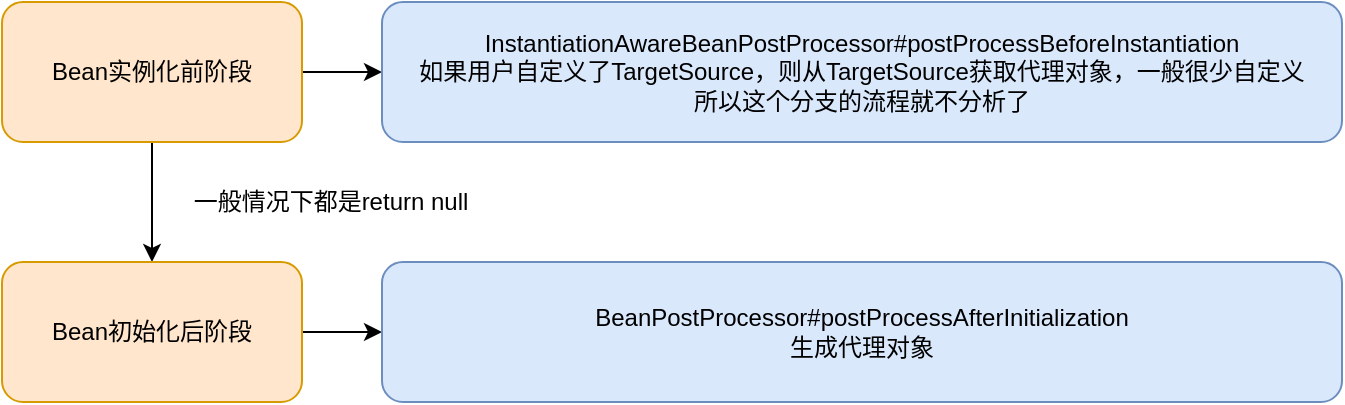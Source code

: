 <mxfile version="15.3.2" type="github">
  <diagram id="CF8ccrdjOVSS8Th75uJi" name="Page-1">
    <mxGraphModel dx="946" dy="536" grid="1" gridSize="10" guides="1" tooltips="1" connect="1" arrows="1" fold="1" page="1" pageScale="1" pageWidth="827" pageHeight="1169" math="0" shadow="0">
      <root>
        <mxCell id="0" />
        <mxCell id="1" parent="0" />
        <mxCell id="RG-NlLSITb6_vAmHtObb-4" style="edgeStyle=orthogonalEdgeStyle;rounded=0;orthogonalLoop=1;jettySize=auto;html=1;exitX=0.5;exitY=1;exitDx=0;exitDy=0;entryX=0.5;entryY=0;entryDx=0;entryDy=0;" edge="1" parent="1" source="RG-NlLSITb6_vAmHtObb-1">
          <mxGeometry relative="1" as="geometry">
            <mxPoint x="325" y="270" as="targetPoint" />
          </mxGeometry>
        </mxCell>
        <mxCell id="RG-NlLSITb6_vAmHtObb-6" style="edgeStyle=orthogonalEdgeStyle;rounded=0;orthogonalLoop=1;jettySize=auto;html=1;exitX=1;exitY=0.5;exitDx=0;exitDy=0;entryX=0;entryY=0.5;entryDx=0;entryDy=0;" edge="1" parent="1" source="RG-NlLSITb6_vAmHtObb-1" target="RG-NlLSITb6_vAmHtObb-3">
          <mxGeometry relative="1" as="geometry" />
        </mxCell>
        <mxCell id="RG-NlLSITb6_vAmHtObb-1" value="Bean实例化前阶段" style="rounded=1;whiteSpace=wrap;html=1;fillColor=#ffe6cc;strokeColor=#d79b00;" vertex="1" parent="1">
          <mxGeometry x="250" y="140" width="150" height="70" as="geometry" />
        </mxCell>
        <mxCell id="RG-NlLSITb6_vAmHtObb-3" value="InstantiationAwareBeanPostProcessor#postProcessBeforeInstantiation&lt;br&gt;如果用户自定义了TargetSource，则从TargetSource获取代理对象，一般很少自定义&lt;br&gt;所以这个分支的流程就不分析了" style="rounded=1;whiteSpace=wrap;html=1;fillColor=#dae8fc;strokeColor=#6c8ebf;" vertex="1" parent="1">
          <mxGeometry x="440" y="140" width="480" height="70" as="geometry" />
        </mxCell>
        <mxCell id="RG-NlLSITb6_vAmHtObb-5" value="一般情况下都是return null" style="text;html=1;align=center;verticalAlign=middle;resizable=0;points=[];autosize=1;strokeColor=none;fillColor=none;" vertex="1" parent="1">
          <mxGeometry x="339" y="230" width="150" height="20" as="geometry" />
        </mxCell>
        <mxCell id="RG-NlLSITb6_vAmHtObb-13" style="edgeStyle=orthogonalEdgeStyle;rounded=0;orthogonalLoop=1;jettySize=auto;html=1;exitX=1;exitY=0.5;exitDx=0;exitDy=0;entryX=0;entryY=0.5;entryDx=0;entryDy=0;" edge="1" parent="1" source="RG-NlLSITb6_vAmHtObb-9" target="RG-NlLSITb6_vAmHtObb-11">
          <mxGeometry relative="1" as="geometry" />
        </mxCell>
        <mxCell id="RG-NlLSITb6_vAmHtObb-9" value="Bean初始化后阶段" style="rounded=1;whiteSpace=wrap;html=1;fillColor=#ffe6cc;strokeColor=#d79b00;" vertex="1" parent="1">
          <mxGeometry x="250" y="270" width="150" height="70" as="geometry" />
        </mxCell>
        <mxCell id="RG-NlLSITb6_vAmHtObb-11" value="BeanPostProcessor#postProcessAfterInitialization&lt;br&gt;生成代理对象" style="rounded=1;whiteSpace=wrap;html=1;fillColor=#dae8fc;strokeColor=#6c8ebf;" vertex="1" parent="1">
          <mxGeometry x="440" y="270" width="480" height="70" as="geometry" />
        </mxCell>
      </root>
    </mxGraphModel>
  </diagram>
</mxfile>
